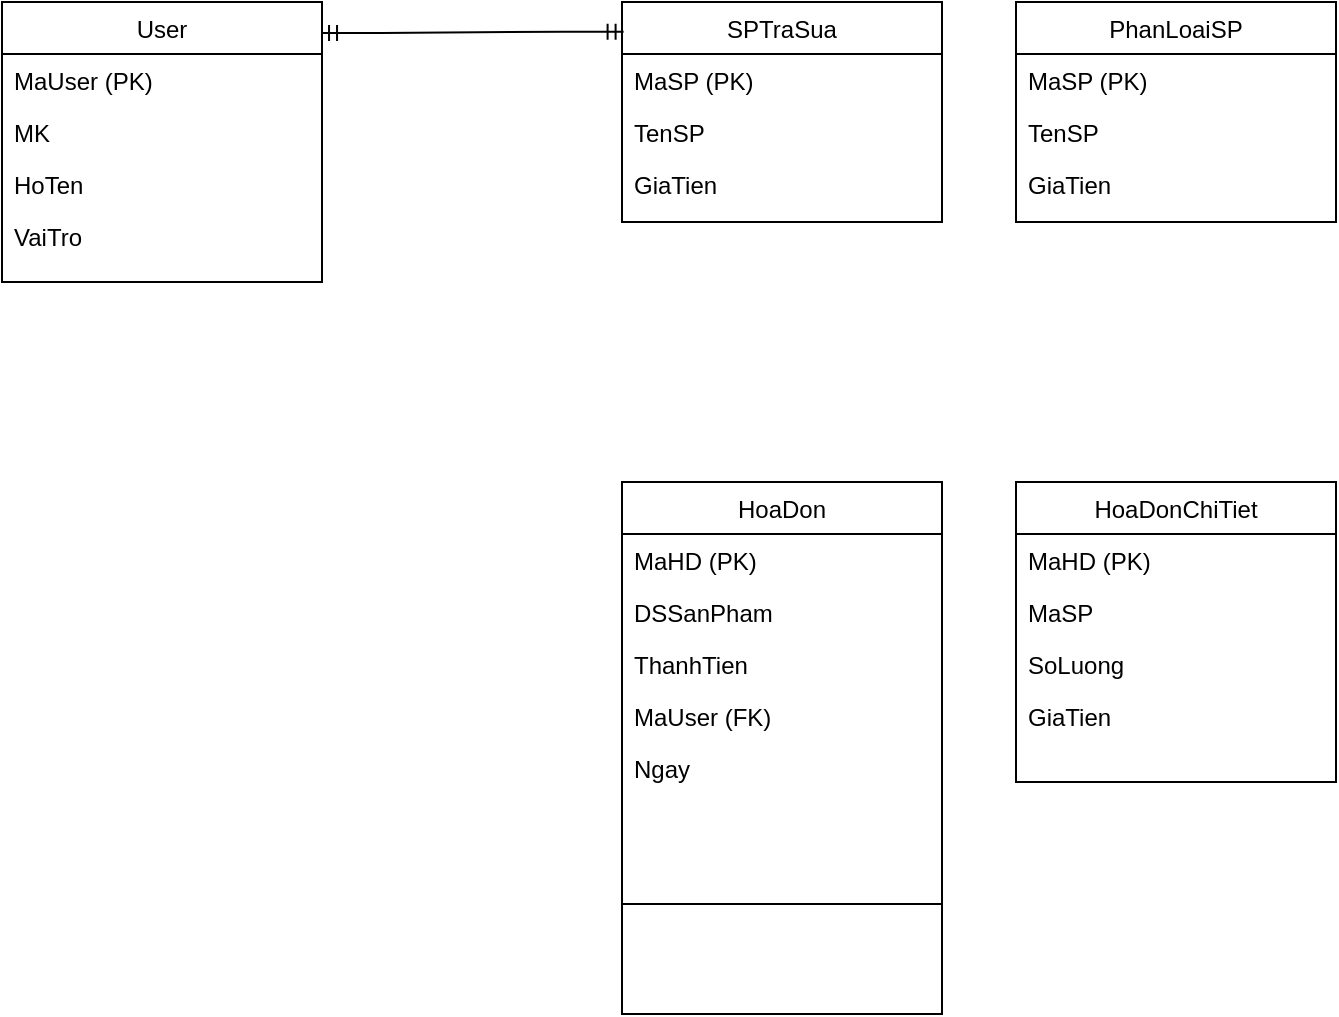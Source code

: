 <mxfile version="24.6.4" type="device">
  <diagram id="C5RBs43oDa-KdzZeNtuy" name="Page-1">
    <mxGraphModel dx="1050" dy="522" grid="1" gridSize="10" guides="1" tooltips="1" connect="1" arrows="1" fold="1" page="1" pageScale="1" pageWidth="827" pageHeight="1169" math="0" shadow="0">
      <root>
        <mxCell id="WIyWlLk6GJQsqaUBKTNV-0" />
        <mxCell id="WIyWlLk6GJQsqaUBKTNV-1" parent="WIyWlLk6GJQsqaUBKTNV-0" />
        <mxCell id="zkfFHV4jXpPFQw0GAbJ--17" value="User" style="swimlane;fontStyle=0;align=center;verticalAlign=top;childLayout=stackLayout;horizontal=1;startSize=26;horizontalStack=0;resizeParent=1;resizeLast=0;collapsible=1;marginBottom=0;rounded=0;shadow=0;strokeWidth=1;" parent="WIyWlLk6GJQsqaUBKTNV-1" vertex="1">
          <mxGeometry x="160" y="60" width="160" height="140" as="geometry">
            <mxRectangle x="550" y="140" width="160" height="26" as="alternateBounds" />
          </mxGeometry>
        </mxCell>
        <mxCell id="zkfFHV4jXpPFQw0GAbJ--18" value="MaUser (PK)" style="text;align=left;verticalAlign=top;spacingLeft=4;spacingRight=4;overflow=hidden;rotatable=0;points=[[0,0.5],[1,0.5]];portConstraint=eastwest;" parent="zkfFHV4jXpPFQw0GAbJ--17" vertex="1">
          <mxGeometry y="26" width="160" height="26" as="geometry" />
        </mxCell>
        <mxCell id="zkfFHV4jXpPFQw0GAbJ--19" value="MK" style="text;align=left;verticalAlign=top;spacingLeft=4;spacingRight=4;overflow=hidden;rotatable=0;points=[[0,0.5],[1,0.5]];portConstraint=eastwest;rounded=0;shadow=0;html=0;" parent="zkfFHV4jXpPFQw0GAbJ--17" vertex="1">
          <mxGeometry y="52" width="160" height="26" as="geometry" />
        </mxCell>
        <mxCell id="zkfFHV4jXpPFQw0GAbJ--20" value="HoTen" style="text;align=left;verticalAlign=top;spacingLeft=4;spacingRight=4;overflow=hidden;rotatable=0;points=[[0,0.5],[1,0.5]];portConstraint=eastwest;rounded=0;shadow=0;html=0;" parent="zkfFHV4jXpPFQw0GAbJ--17" vertex="1">
          <mxGeometry y="78" width="160" height="26" as="geometry" />
        </mxCell>
        <mxCell id="zkfFHV4jXpPFQw0GAbJ--21" value="VaiTro" style="text;align=left;verticalAlign=top;spacingLeft=4;spacingRight=4;overflow=hidden;rotatable=0;points=[[0,0.5],[1,0.5]];portConstraint=eastwest;rounded=0;shadow=0;html=0;" parent="zkfFHV4jXpPFQw0GAbJ--17" vertex="1">
          <mxGeometry y="104" width="160" height="16" as="geometry" />
        </mxCell>
        <mxCell id="kngxhJSbSRCVv14armpi-1" value="SPTraSua" style="swimlane;fontStyle=0;align=center;verticalAlign=top;childLayout=stackLayout;horizontal=1;startSize=26;horizontalStack=0;resizeParent=1;resizeLast=0;collapsible=1;marginBottom=0;rounded=0;shadow=0;strokeWidth=1;" vertex="1" parent="WIyWlLk6GJQsqaUBKTNV-1">
          <mxGeometry x="470" y="60" width="160" height="110" as="geometry">
            <mxRectangle x="550" y="140" width="160" height="26" as="alternateBounds" />
          </mxGeometry>
        </mxCell>
        <mxCell id="kngxhJSbSRCVv14armpi-2" value="MaSP (PK)" style="text;align=left;verticalAlign=top;spacingLeft=4;spacingRight=4;overflow=hidden;rotatable=0;points=[[0,0.5],[1,0.5]];portConstraint=eastwest;" vertex="1" parent="kngxhJSbSRCVv14armpi-1">
          <mxGeometry y="26" width="160" height="26" as="geometry" />
        </mxCell>
        <mxCell id="kngxhJSbSRCVv14armpi-3" value="TenSP" style="text;align=left;verticalAlign=top;spacingLeft=4;spacingRight=4;overflow=hidden;rotatable=0;points=[[0,0.5],[1,0.5]];portConstraint=eastwest;rounded=0;shadow=0;html=0;" vertex="1" parent="kngxhJSbSRCVv14armpi-1">
          <mxGeometry y="52" width="160" height="26" as="geometry" />
        </mxCell>
        <mxCell id="kngxhJSbSRCVv14armpi-4" value="GiaTien" style="text;align=left;verticalAlign=top;spacingLeft=4;spacingRight=4;overflow=hidden;rotatable=0;points=[[0,0.5],[1,0.5]];portConstraint=eastwest;rounded=0;shadow=0;html=0;" vertex="1" parent="kngxhJSbSRCVv14armpi-1">
          <mxGeometry y="78" width="160" height="26" as="geometry" />
        </mxCell>
        <mxCell id="kngxhJSbSRCVv14armpi-7" value="HoaDon" style="swimlane;fontStyle=0;align=center;verticalAlign=top;childLayout=stackLayout;horizontal=1;startSize=26;horizontalStack=0;resizeParent=1;resizeLast=0;collapsible=1;marginBottom=0;rounded=0;shadow=0;strokeWidth=1;" vertex="1" parent="WIyWlLk6GJQsqaUBKTNV-1">
          <mxGeometry x="470" y="300" width="160" height="266" as="geometry">
            <mxRectangle x="550" y="140" width="160" height="26" as="alternateBounds" />
          </mxGeometry>
        </mxCell>
        <mxCell id="kngxhJSbSRCVv14armpi-8" value="MaHD (PK)" style="text;align=left;verticalAlign=top;spacingLeft=4;spacingRight=4;overflow=hidden;rotatable=0;points=[[0,0.5],[1,0.5]];portConstraint=eastwest;" vertex="1" parent="kngxhJSbSRCVv14armpi-7">
          <mxGeometry y="26" width="160" height="26" as="geometry" />
        </mxCell>
        <mxCell id="kngxhJSbSRCVv14armpi-9" value="DSSanPham" style="text;align=left;verticalAlign=top;spacingLeft=4;spacingRight=4;overflow=hidden;rotatable=0;points=[[0,0.5],[1,0.5]];portConstraint=eastwest;rounded=0;shadow=0;html=0;" vertex="1" parent="kngxhJSbSRCVv14armpi-7">
          <mxGeometry y="52" width="160" height="26" as="geometry" />
        </mxCell>
        <mxCell id="kngxhJSbSRCVv14armpi-10" value="ThanhTien" style="text;align=left;verticalAlign=top;spacingLeft=4;spacingRight=4;overflow=hidden;rotatable=0;points=[[0,0.5],[1,0.5]];portConstraint=eastwest;rounded=0;shadow=0;html=0;" vertex="1" parent="kngxhJSbSRCVv14armpi-7">
          <mxGeometry y="78" width="160" height="26" as="geometry" />
        </mxCell>
        <mxCell id="kngxhJSbSRCVv14armpi-11" value="MaUser (FK)" style="text;align=left;verticalAlign=top;spacingLeft=4;spacingRight=4;overflow=hidden;rotatable=0;points=[[0,0.5],[1,0.5]];portConstraint=eastwest;rounded=0;shadow=0;html=0;" vertex="1" parent="kngxhJSbSRCVv14armpi-7">
          <mxGeometry y="104" width="160" height="26" as="geometry" />
        </mxCell>
        <mxCell id="kngxhJSbSRCVv14armpi-22" value="Ngay" style="text;align=left;verticalAlign=top;spacingLeft=4;spacingRight=4;overflow=hidden;rotatable=0;points=[[0,0.5],[1,0.5]];portConstraint=eastwest;rounded=0;shadow=0;html=0;" vertex="1" parent="kngxhJSbSRCVv14armpi-7">
          <mxGeometry y="130" width="160" height="26" as="geometry" />
        </mxCell>
        <mxCell id="kngxhJSbSRCVv14armpi-12" value="" style="line;html=1;strokeWidth=1;align=left;verticalAlign=middle;spacingTop=-1;spacingLeft=3;spacingRight=3;rotatable=0;labelPosition=right;points=[];portConstraint=eastwest;" vertex="1" parent="kngxhJSbSRCVv14armpi-7">
          <mxGeometry y="156" width="160" height="110" as="geometry" />
        </mxCell>
        <mxCell id="kngxhJSbSRCVv14armpi-21" value="" style="edgeStyle=entityRelationEdgeStyle;fontSize=12;html=1;endArrow=ERmandOne;startArrow=ERmandOne;rounded=0;entryX=0.005;entryY=0.135;entryDx=0;entryDy=0;exitX=0.997;exitY=0.111;exitDx=0;exitDy=0;exitPerimeter=0;entryPerimeter=0;" edge="1" parent="WIyWlLk6GJQsqaUBKTNV-1" source="zkfFHV4jXpPFQw0GAbJ--17" target="kngxhJSbSRCVv14armpi-1">
          <mxGeometry width="100" height="100" relative="1" as="geometry">
            <mxPoint x="320" y="120.002" as="sourcePoint" />
            <mxPoint x="463.92" y="120.002" as="targetPoint" />
          </mxGeometry>
        </mxCell>
        <mxCell id="kngxhJSbSRCVv14armpi-23" value="PhanLoaiSP" style="swimlane;fontStyle=0;align=center;verticalAlign=top;childLayout=stackLayout;horizontal=1;startSize=26;horizontalStack=0;resizeParent=1;resizeLast=0;collapsible=1;marginBottom=0;rounded=0;shadow=0;strokeWidth=1;" vertex="1" parent="WIyWlLk6GJQsqaUBKTNV-1">
          <mxGeometry x="667" y="60" width="160" height="110" as="geometry">
            <mxRectangle x="550" y="140" width="160" height="26" as="alternateBounds" />
          </mxGeometry>
        </mxCell>
        <mxCell id="kngxhJSbSRCVv14armpi-24" value="MaSP (PK)" style="text;align=left;verticalAlign=top;spacingLeft=4;spacingRight=4;overflow=hidden;rotatable=0;points=[[0,0.5],[1,0.5]];portConstraint=eastwest;" vertex="1" parent="kngxhJSbSRCVv14armpi-23">
          <mxGeometry y="26" width="160" height="26" as="geometry" />
        </mxCell>
        <mxCell id="kngxhJSbSRCVv14armpi-25" value="TenSP" style="text;align=left;verticalAlign=top;spacingLeft=4;spacingRight=4;overflow=hidden;rotatable=0;points=[[0,0.5],[1,0.5]];portConstraint=eastwest;rounded=0;shadow=0;html=0;" vertex="1" parent="kngxhJSbSRCVv14armpi-23">
          <mxGeometry y="52" width="160" height="26" as="geometry" />
        </mxCell>
        <mxCell id="kngxhJSbSRCVv14armpi-26" value="GiaTien" style="text;align=left;verticalAlign=top;spacingLeft=4;spacingRight=4;overflow=hidden;rotatable=0;points=[[0,0.5],[1,0.5]];portConstraint=eastwest;rounded=0;shadow=0;html=0;" vertex="1" parent="kngxhJSbSRCVv14armpi-23">
          <mxGeometry y="78" width="160" height="26" as="geometry" />
        </mxCell>
        <mxCell id="kngxhJSbSRCVv14armpi-27" value="HoaDonChiTiet" style="swimlane;fontStyle=0;align=center;verticalAlign=top;childLayout=stackLayout;horizontal=1;startSize=26;horizontalStack=0;resizeParent=1;resizeLast=0;collapsible=1;marginBottom=0;rounded=0;shadow=0;strokeWidth=1;" vertex="1" parent="WIyWlLk6GJQsqaUBKTNV-1">
          <mxGeometry x="667" y="300" width="160" height="150" as="geometry">
            <mxRectangle x="550" y="140" width="160" height="26" as="alternateBounds" />
          </mxGeometry>
        </mxCell>
        <mxCell id="kngxhJSbSRCVv14armpi-28" value="MaHD (PK)" style="text;align=left;verticalAlign=top;spacingLeft=4;spacingRight=4;overflow=hidden;rotatable=0;points=[[0,0.5],[1,0.5]];portConstraint=eastwest;" vertex="1" parent="kngxhJSbSRCVv14armpi-27">
          <mxGeometry y="26" width="160" height="26" as="geometry" />
        </mxCell>
        <mxCell id="kngxhJSbSRCVv14armpi-29" value="MaSP" style="text;align=left;verticalAlign=top;spacingLeft=4;spacingRight=4;overflow=hidden;rotatable=0;points=[[0,0.5],[1,0.5]];portConstraint=eastwest;rounded=0;shadow=0;html=0;" vertex="1" parent="kngxhJSbSRCVv14armpi-27">
          <mxGeometry y="52" width="160" height="26" as="geometry" />
        </mxCell>
        <mxCell id="kngxhJSbSRCVv14armpi-30" value="SoLuong" style="text;align=left;verticalAlign=top;spacingLeft=4;spacingRight=4;overflow=hidden;rotatable=0;points=[[0,0.5],[1,0.5]];portConstraint=eastwest;rounded=0;shadow=0;html=0;" vertex="1" parent="kngxhJSbSRCVv14armpi-27">
          <mxGeometry y="78" width="160" height="26" as="geometry" />
        </mxCell>
        <mxCell id="kngxhJSbSRCVv14armpi-31" value="GiaTien" style="text;align=left;verticalAlign=top;spacingLeft=4;spacingRight=4;overflow=hidden;rotatable=0;points=[[0,0.5],[1,0.5]];portConstraint=eastwest;rounded=0;shadow=0;html=0;" vertex="1" parent="kngxhJSbSRCVv14armpi-27">
          <mxGeometry y="104" width="160" height="26" as="geometry" />
        </mxCell>
      </root>
    </mxGraphModel>
  </diagram>
</mxfile>
